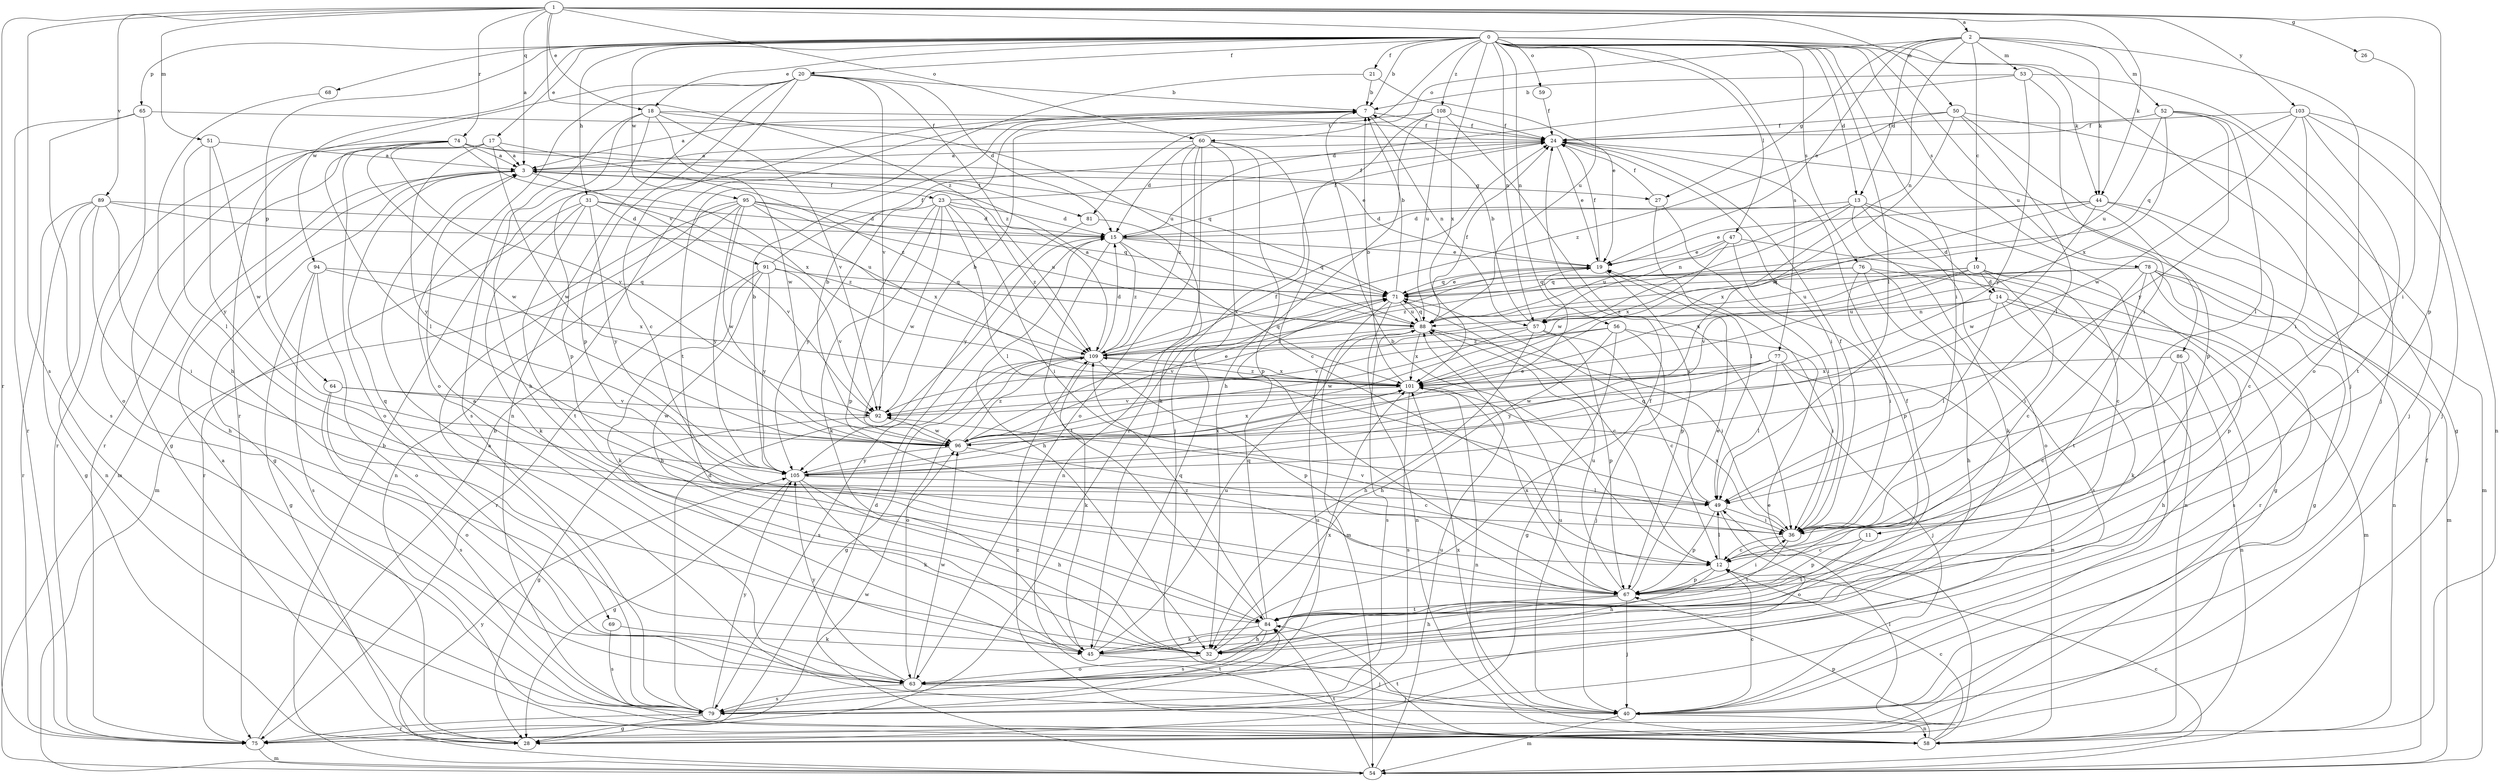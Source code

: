 strict digraph  {
0;
1;
2;
3;
7;
10;
11;
12;
13;
14;
15;
17;
18;
19;
20;
21;
23;
24;
26;
27;
28;
31;
32;
36;
40;
44;
45;
47;
49;
50;
51;
52;
53;
54;
56;
57;
58;
59;
60;
63;
64;
65;
67;
68;
69;
71;
74;
75;
76;
77;
78;
79;
81;
84;
86;
88;
89;
91;
92;
94;
95;
96;
101;
103;
105;
108;
109;
0 -> 7  [label=b];
0 -> 13  [label=d];
0 -> 17  [label=e];
0 -> 18  [label=e];
0 -> 20  [label=f];
0 -> 21  [label=f];
0 -> 31  [label=h];
0 -> 36  [label=i];
0 -> 40  [label=j];
0 -> 44  [label=k];
0 -> 47  [label=l];
0 -> 49  [label=l];
0 -> 56  [label=n];
0 -> 57  [label=n];
0 -> 59  [label=o];
0 -> 64  [label=p];
0 -> 65  [label=p];
0 -> 68  [label=q];
0 -> 76  [label=s];
0 -> 77  [label=s];
0 -> 78  [label=s];
0 -> 81  [label=t];
0 -> 86  [label=u];
0 -> 88  [label=u];
0 -> 94  [label=w];
0 -> 95  [label=w];
0 -> 101  [label=x];
0 -> 108  [label=z];
1 -> 2  [label=a];
1 -> 3  [label=a];
1 -> 18  [label=e];
1 -> 26  [label=g];
1 -> 44  [label=k];
1 -> 50  [label=m];
1 -> 51  [label=m];
1 -> 60  [label=o];
1 -> 67  [label=p];
1 -> 74  [label=r];
1 -> 75  [label=r];
1 -> 79  [label=s];
1 -> 89  [label=v];
1 -> 103  [label=y];
1 -> 109  [label=z];
2 -> 10  [label=c];
2 -> 13  [label=d];
2 -> 19  [label=e];
2 -> 27  [label=g];
2 -> 44  [label=k];
2 -> 52  [label=m];
2 -> 53  [label=m];
2 -> 57  [label=n];
2 -> 60  [label=o];
2 -> 63  [label=o];
3 -> 23  [label=f];
3 -> 27  [label=g];
3 -> 28  [label=g];
3 -> 54  [label=m];
3 -> 69  [label=q];
3 -> 81  [label=t];
3 -> 91  [label=v];
7 -> 24  [label=f];
7 -> 57  [label=n];
10 -> 11  [label=c];
10 -> 14  [label=d];
10 -> 36  [label=i];
10 -> 67  [label=p];
10 -> 71  [label=q];
10 -> 92  [label=v];
10 -> 101  [label=x];
10 -> 109  [label=z];
11 -> 12  [label=c];
11 -> 67  [label=p];
11 -> 84  [label=t];
12 -> 7  [label=b];
12 -> 32  [label=h];
12 -> 49  [label=l];
12 -> 67  [label=p];
13 -> 14  [label=d];
13 -> 15  [label=d];
13 -> 40  [label=j];
13 -> 45  [label=k];
13 -> 57  [label=n];
13 -> 63  [label=o];
13 -> 96  [label=w];
14 -> 45  [label=k];
14 -> 49  [label=l];
14 -> 54  [label=m];
14 -> 57  [label=n];
14 -> 79  [label=s];
14 -> 88  [label=u];
15 -> 19  [label=e];
15 -> 24  [label=f];
15 -> 32  [label=h];
15 -> 71  [label=q];
15 -> 84  [label=t];
15 -> 101  [label=x];
15 -> 109  [label=z];
17 -> 3  [label=a];
17 -> 63  [label=o];
17 -> 75  [label=r];
17 -> 96  [label=w];
17 -> 105  [label=y];
17 -> 109  [label=z];
18 -> 24  [label=f];
18 -> 32  [label=h];
18 -> 67  [label=p];
18 -> 79  [label=s];
18 -> 88  [label=u];
18 -> 92  [label=v];
18 -> 96  [label=w];
19 -> 24  [label=f];
19 -> 67  [label=p];
19 -> 71  [label=q];
20 -> 7  [label=b];
20 -> 12  [label=c];
20 -> 15  [label=d];
20 -> 58  [label=n];
20 -> 63  [label=o];
20 -> 67  [label=p];
20 -> 75  [label=r];
20 -> 92  [label=v];
20 -> 109  [label=z];
21 -> 7  [label=b];
21 -> 19  [label=e];
21 -> 84  [label=t];
23 -> 15  [label=d];
23 -> 24  [label=f];
23 -> 36  [label=i];
23 -> 45  [label=k];
23 -> 49  [label=l];
23 -> 67  [label=p];
23 -> 96  [label=w];
23 -> 105  [label=y];
23 -> 109  [label=z];
24 -> 3  [label=a];
24 -> 19  [label=e];
24 -> 36  [label=i];
26 -> 36  [label=i];
27 -> 24  [label=f];
27 -> 36  [label=i];
27 -> 49  [label=l];
28 -> 3  [label=a];
31 -> 15  [label=d];
31 -> 45  [label=k];
31 -> 75  [label=r];
31 -> 84  [label=t];
31 -> 92  [label=v];
31 -> 105  [label=y];
31 -> 109  [label=z];
32 -> 24  [label=f];
32 -> 63  [label=o];
36 -> 12  [label=c];
36 -> 24  [label=f];
36 -> 84  [label=t];
36 -> 92  [label=v];
36 -> 101  [label=x];
40 -> 3  [label=a];
40 -> 12  [label=c];
40 -> 54  [label=m];
40 -> 58  [label=n];
40 -> 88  [label=u];
40 -> 101  [label=x];
44 -> 12  [label=c];
44 -> 15  [label=d];
44 -> 19  [label=e];
44 -> 54  [label=m];
44 -> 96  [label=w];
44 -> 101  [label=x];
45 -> 24  [label=f];
45 -> 40  [label=j];
45 -> 71  [label=q];
45 -> 88  [label=u];
47 -> 19  [label=e];
47 -> 28  [label=g];
47 -> 67  [label=p];
47 -> 88  [label=u];
47 -> 101  [label=x];
49 -> 36  [label=i];
49 -> 63  [label=o];
49 -> 67  [label=p];
49 -> 71  [label=q];
50 -> 24  [label=f];
50 -> 28  [label=g];
50 -> 49  [label=l];
50 -> 67  [label=p];
50 -> 96  [label=w];
50 -> 109  [label=z];
51 -> 3  [label=a];
51 -> 49  [label=l];
51 -> 96  [label=w];
51 -> 105  [label=y];
52 -> 24  [label=f];
52 -> 40  [label=j];
52 -> 49  [label=l];
52 -> 88  [label=u];
52 -> 101  [label=x];
52 -> 105  [label=y];
53 -> 7  [label=b];
53 -> 15  [label=d];
53 -> 36  [label=i];
53 -> 40  [label=j];
53 -> 105  [label=y];
54 -> 7  [label=b];
54 -> 12  [label=c];
54 -> 15  [label=d];
54 -> 24  [label=f];
54 -> 84  [label=t];
54 -> 88  [label=u];
54 -> 105  [label=y];
56 -> 28  [label=g];
56 -> 32  [label=h];
56 -> 36  [label=i];
56 -> 40  [label=j];
56 -> 92  [label=v];
56 -> 109  [label=z];
57 -> 7  [label=b];
57 -> 12  [label=c];
57 -> 32  [label=h];
57 -> 67  [label=p];
57 -> 92  [label=v];
57 -> 96  [label=w];
58 -> 12  [label=c];
58 -> 19  [label=e];
58 -> 67  [label=p];
58 -> 84  [label=t];
58 -> 109  [label=z];
59 -> 24  [label=f];
60 -> 3  [label=a];
60 -> 12  [label=c];
60 -> 15  [label=d];
60 -> 40  [label=j];
60 -> 45  [label=k];
60 -> 63  [label=o];
60 -> 67  [label=p];
60 -> 109  [label=z];
63 -> 40  [label=j];
63 -> 79  [label=s];
63 -> 96  [label=w];
63 -> 101  [label=x];
63 -> 105  [label=y];
64 -> 63  [label=o];
64 -> 79  [label=s];
64 -> 92  [label=v];
64 -> 96  [label=w];
65 -> 24  [label=f];
65 -> 63  [label=o];
65 -> 75  [label=r];
65 -> 79  [label=s];
67 -> 19  [label=e];
67 -> 32  [label=h];
67 -> 36  [label=i];
67 -> 40  [label=j];
67 -> 84  [label=t];
67 -> 88  [label=u];
67 -> 101  [label=x];
68 -> 32  [label=h];
69 -> 45  [label=k];
69 -> 79  [label=s];
71 -> 7  [label=b];
71 -> 12  [label=c];
71 -> 19  [label=e];
71 -> 54  [label=m];
71 -> 58  [label=n];
71 -> 88  [label=u];
74 -> 3  [label=a];
74 -> 19  [label=e];
74 -> 28  [label=g];
74 -> 49  [label=l];
74 -> 71  [label=q];
74 -> 75  [label=r];
74 -> 92  [label=v];
74 -> 96  [label=w];
74 -> 101  [label=x];
75 -> 7  [label=b];
75 -> 49  [label=l];
75 -> 54  [label=m];
75 -> 96  [label=w];
76 -> 32  [label=h];
76 -> 36  [label=i];
76 -> 58  [label=n];
76 -> 71  [label=q];
76 -> 79  [label=s];
76 -> 109  [label=z];
77 -> 40  [label=j];
77 -> 49  [label=l];
77 -> 58  [label=n];
77 -> 96  [label=w];
77 -> 101  [label=x];
77 -> 105  [label=y];
78 -> 12  [label=c];
78 -> 28  [label=g];
78 -> 54  [label=m];
78 -> 58  [label=n];
78 -> 71  [label=q];
78 -> 75  [label=r];
78 -> 84  [label=t];
78 -> 88  [label=u];
79 -> 15  [label=d];
79 -> 28  [label=g];
79 -> 75  [label=r];
79 -> 84  [label=t];
79 -> 88  [label=u];
79 -> 105  [label=y];
81 -> 58  [label=n];
81 -> 105  [label=y];
84 -> 3  [label=a];
84 -> 32  [label=h];
84 -> 45  [label=k];
84 -> 71  [label=q];
84 -> 79  [label=s];
84 -> 109  [label=z];
86 -> 12  [label=c];
86 -> 32  [label=h];
86 -> 58  [label=n];
86 -> 101  [label=x];
88 -> 3  [label=a];
88 -> 24  [label=f];
88 -> 36  [label=i];
88 -> 71  [label=q];
88 -> 79  [label=s];
88 -> 101  [label=x];
88 -> 109  [label=z];
89 -> 15  [label=d];
89 -> 28  [label=g];
89 -> 32  [label=h];
89 -> 36  [label=i];
89 -> 58  [label=n];
89 -> 75  [label=r];
89 -> 88  [label=u];
91 -> 24  [label=f];
91 -> 32  [label=h];
91 -> 45  [label=k];
91 -> 71  [label=q];
91 -> 75  [label=r];
91 -> 92  [label=v];
91 -> 105  [label=y];
92 -> 7  [label=b];
92 -> 28  [label=g];
92 -> 96  [label=w];
94 -> 28  [label=g];
94 -> 63  [label=o];
94 -> 71  [label=q];
94 -> 79  [label=s];
94 -> 101  [label=x];
95 -> 15  [label=d];
95 -> 54  [label=m];
95 -> 58  [label=n];
95 -> 71  [label=q];
95 -> 79  [label=s];
95 -> 88  [label=u];
95 -> 96  [label=w];
95 -> 101  [label=x];
95 -> 105  [label=y];
96 -> 7  [label=b];
96 -> 12  [label=c];
96 -> 19  [label=e];
96 -> 24  [label=f];
96 -> 101  [label=x];
96 -> 105  [label=y];
96 -> 109  [label=z];
101 -> 7  [label=b];
101 -> 58  [label=n];
101 -> 79  [label=s];
101 -> 92  [label=v];
101 -> 109  [label=z];
103 -> 24  [label=f];
103 -> 36  [label=i];
103 -> 40  [label=j];
103 -> 58  [label=n];
103 -> 71  [label=q];
103 -> 84  [label=t];
103 -> 96  [label=w];
105 -> 7  [label=b];
105 -> 19  [label=e];
105 -> 28  [label=g];
105 -> 32  [label=h];
105 -> 45  [label=k];
105 -> 49  [label=l];
105 -> 101  [label=x];
108 -> 3  [label=a];
108 -> 24  [label=f];
108 -> 32  [label=h];
108 -> 36  [label=i];
108 -> 75  [label=r];
108 -> 88  [label=u];
109 -> 15  [label=d];
109 -> 28  [label=g];
109 -> 45  [label=k];
109 -> 63  [label=o];
109 -> 67  [label=p];
109 -> 71  [label=q];
109 -> 79  [label=s];
109 -> 101  [label=x];
}
